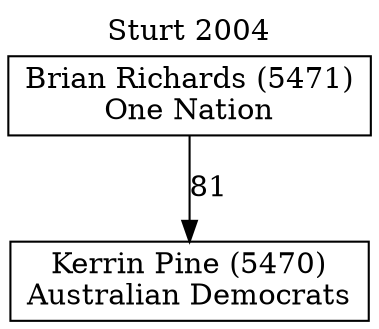 // House preference flow
digraph "Kerrin Pine (5470)_Sturt_2004" {
	graph [label="Sturt 2004" labelloc=t mclimit=10]
	node [shape=box]
	"Kerrin Pine (5470)" [label="Kerrin Pine (5470)
Australian Democrats"]
	"Brian Richards (5471)" [label="Brian Richards (5471)
One Nation"]
	"Brian Richards (5471)" -> "Kerrin Pine (5470)" [label=81]
}
